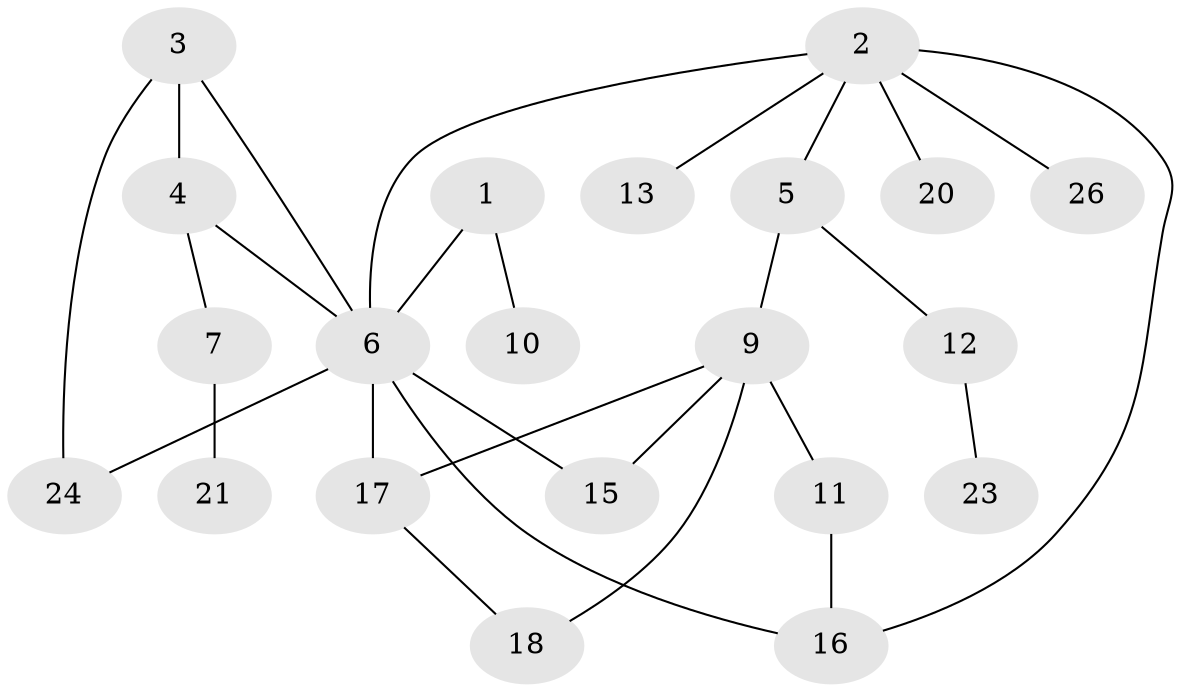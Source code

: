 // original degree distribution, {3: 0.15384615384615385, 1: 0.25, 5: 0.038461538461538464, 6: 0.038461538461538464, 0: 0.09615384615384616, 2: 0.34615384615384615, 4: 0.057692307692307696, 7: 0.019230769230769232}
// Generated by graph-tools (version 1.1) at 2025/33/03/09/25 02:33:50]
// undirected, 21 vertices, 27 edges
graph export_dot {
graph [start="1"]
  node [color=gray90,style=filled];
  1;
  2;
  3;
  4;
  5;
  6;
  7;
  9;
  10;
  11;
  12;
  13;
  15;
  16;
  17;
  18;
  20;
  21;
  23;
  24;
  26;
  1 -- 6 [weight=2.0];
  1 -- 10 [weight=1.0];
  2 -- 5 [weight=1.0];
  2 -- 6 [weight=1.0];
  2 -- 13 [weight=1.0];
  2 -- 16 [weight=1.0];
  2 -- 20 [weight=1.0];
  2 -- 26 [weight=1.0];
  3 -- 4 [weight=1.0];
  3 -- 6 [weight=1.0];
  3 -- 24 [weight=1.0];
  4 -- 6 [weight=1.0];
  4 -- 7 [weight=1.0];
  5 -- 9 [weight=2.0];
  5 -- 12 [weight=1.0];
  6 -- 15 [weight=1.0];
  6 -- 16 [weight=1.0];
  6 -- 17 [weight=1.0];
  6 -- 24 [weight=1.0];
  7 -- 21 [weight=2.0];
  9 -- 11 [weight=1.0];
  9 -- 15 [weight=1.0];
  9 -- 17 [weight=1.0];
  9 -- 18 [weight=1.0];
  11 -- 16 [weight=1.0];
  12 -- 23 [weight=1.0];
  17 -- 18 [weight=1.0];
}
